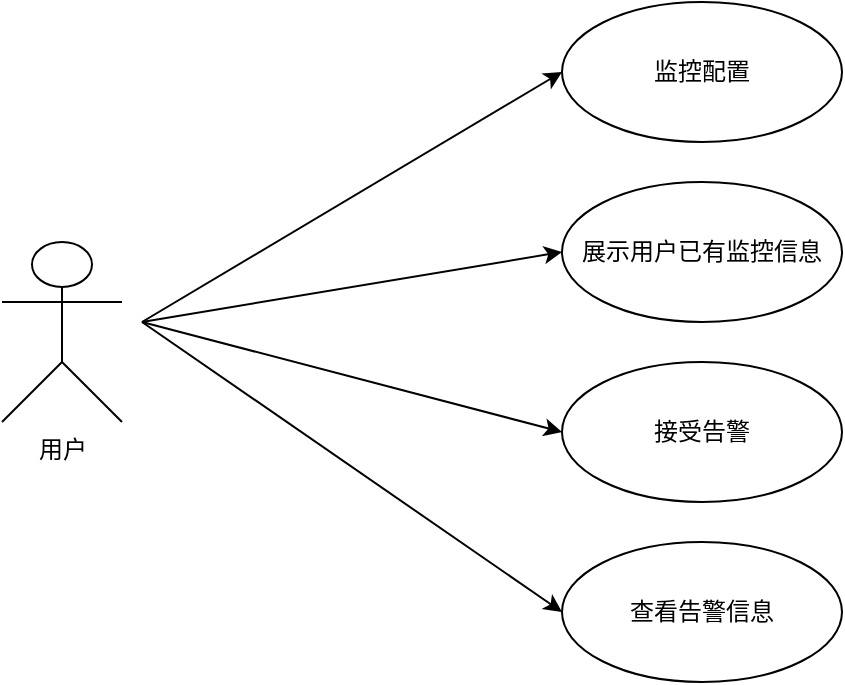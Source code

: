 <mxfile version="24.9.0">
  <diagram name="第 1 页" id="0CuM9XdiuYC5JlFwZ2B-">
    <mxGraphModel dx="1042" dy="565" grid="1" gridSize="10" guides="1" tooltips="1" connect="1" arrows="1" fold="1" page="1" pageScale="1" pageWidth="827" pageHeight="1169" math="0" shadow="0">
      <root>
        <mxCell id="0" />
        <mxCell id="1" parent="0" />
        <object label="用户" id="0BgrygASTKsJHgRGDoao-4">
          <mxCell style="shape=umlActor;verticalLabelPosition=bottom;verticalAlign=top;html=1;" vertex="1" parent="1">
            <mxGeometry x="160" y="200" width="60" height="90" as="geometry" />
          </mxCell>
        </object>
        <mxCell id="0BgrygASTKsJHgRGDoao-10" value="监控配置" style="ellipse;whiteSpace=wrap;html=1;" vertex="1" parent="1">
          <mxGeometry x="440" y="80" width="140" height="70" as="geometry" />
        </mxCell>
        <mxCell id="0BgrygASTKsJHgRGDoao-11" value="展示用户已有监控信息" style="ellipse;whiteSpace=wrap;html=1;" vertex="1" parent="1">
          <mxGeometry x="440" y="170" width="140" height="70" as="geometry" />
        </mxCell>
        <mxCell id="0BgrygASTKsJHgRGDoao-12" value="接受告警" style="ellipse;whiteSpace=wrap;html=1;" vertex="1" parent="1">
          <mxGeometry x="440" y="260" width="140" height="70" as="geometry" />
        </mxCell>
        <mxCell id="0BgrygASTKsJHgRGDoao-13" value="查看告警信息" style="ellipse;whiteSpace=wrap;html=1;" vertex="1" parent="1">
          <mxGeometry x="440" y="350" width="140" height="70" as="geometry" />
        </mxCell>
        <mxCell id="0BgrygASTKsJHgRGDoao-26" value="" style="endArrow=classic;html=1;rounded=0;entryX=0;entryY=0.5;entryDx=0;entryDy=0;" edge="1" parent="1" target="0BgrygASTKsJHgRGDoao-10">
          <mxGeometry width="50" height="50" relative="1" as="geometry">
            <mxPoint x="230" y="240" as="sourcePoint" />
            <mxPoint x="280" y="190" as="targetPoint" />
          </mxGeometry>
        </mxCell>
        <mxCell id="0BgrygASTKsJHgRGDoao-28" value="" style="endArrow=classic;html=1;rounded=0;entryX=0;entryY=0.5;entryDx=0;entryDy=0;" edge="1" parent="1" target="0BgrygASTKsJHgRGDoao-11">
          <mxGeometry width="50" height="50" relative="1" as="geometry">
            <mxPoint x="230" y="240" as="sourcePoint" />
            <mxPoint x="280" y="190" as="targetPoint" />
          </mxGeometry>
        </mxCell>
        <mxCell id="0BgrygASTKsJHgRGDoao-29" value="" style="endArrow=classic;html=1;rounded=0;entryX=0;entryY=0.5;entryDx=0;entryDy=0;" edge="1" parent="1" target="0BgrygASTKsJHgRGDoao-12">
          <mxGeometry width="50" height="50" relative="1" as="geometry">
            <mxPoint x="230" y="240" as="sourcePoint" />
            <mxPoint x="280" y="190" as="targetPoint" />
          </mxGeometry>
        </mxCell>
        <mxCell id="0BgrygASTKsJHgRGDoao-30" value="" style="endArrow=classic;html=1;rounded=0;entryX=0;entryY=0.5;entryDx=0;entryDy=0;" edge="1" parent="1" target="0BgrygASTKsJHgRGDoao-13">
          <mxGeometry width="50" height="50" relative="1" as="geometry">
            <mxPoint x="230" y="240" as="sourcePoint" />
            <mxPoint x="280" y="190" as="targetPoint" />
          </mxGeometry>
        </mxCell>
      </root>
    </mxGraphModel>
  </diagram>
</mxfile>
